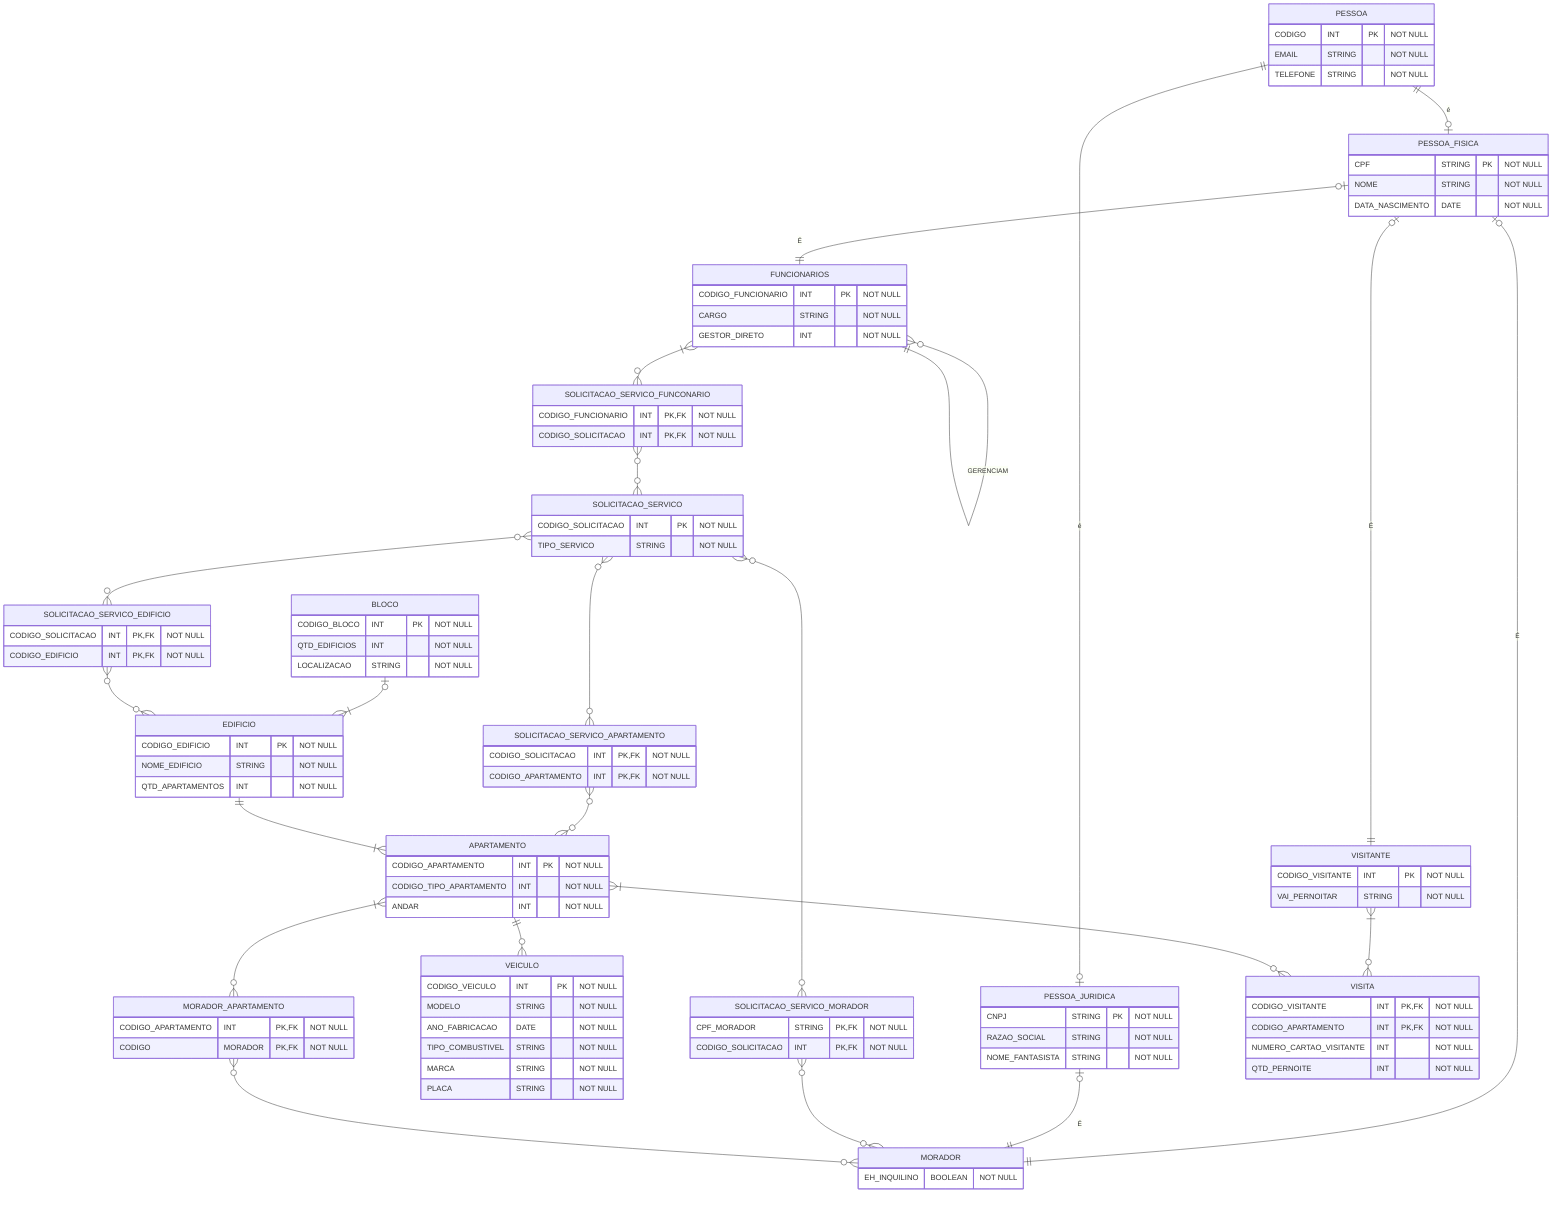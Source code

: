 erDiagram

PESSOA {
    CODIGO INT PK "NOT NULL"
    EMAIL STRING "NOT NULL"
    TELEFONE STRING "NOT NULL"
}

FUNCIONARIOS{
    CODIGO_FUNCIONARIO INT PK "NOT NULL"
    CARGO STRING "NOT NULL"
    GESTOR_DIRETO INT "NOT NULL"    
}

PESSOA_FISICA{
    CPF STRING PK "NOT NULL"
    NOME STRING "NOT NULL"
    DATA_NASCIMENTO DATE "NOT NULL"
}

PESSOA_JURIDICA{
    CNPJ STRING PK "NOT NULL"
    RAZAO_SOCIAL STRING "NOT NULL"
    NOME_FANTASISTA STRING "NOT NULL"
}

VISITANTE{
    CODIGO_VISITANTE INT PK "NOT NULL"
    VAI_PERNOITAR STRING  "NOT NULL"
}
MORADOR{
    EH_INQUILINO BOOLEAN "NOT NULL"
}
BLOCO{
    CODIGO_BLOCO INT PK "NOT NULL"
    QTD_EDIFICIOS INT "NOT NULL"
    LOCALIZACAO STRING "NOT NULL"
}
EDIFICIO{
    CODIGO_EDIFICIO INT PK "NOT NULL"
    NOME_EDIFICIO STRING "NOT NULL"
    QTD_APARTAMENTOS INT "NOT NULL"
}
APARTAMENTO{
    CODIGO_APARTAMENTO INT PK "NOT NULL"
    CODIGO_TIPO_APARTAMENTO INT "NOT NULL"
    ANDAR INT "NOT NULL"
}
VEICULO{
    CODIGO_VEICULO INT PK "NOT NULL"
    MODELO STRING "NOT NULL"
    ANO_FABRICACAO DATE "NOT NULL"
    TIPO_COMBUSTIVEL STRING "NOT NULL"
    MARCA STRING "NOT NULL"
    PLACA STRING "NOT NULL"
}
SOLICITACAO_SERVICO{
    CODIGO_SOLICITACAO INT PK "NOT NULL"
    TIPO_SERVICO STRING "NOT NULL"
}

SOLICITACAO_SERVICO_EDIFICIO{
    CODIGO_SOLICITACAO INT PK,FK "NOT NULL"
    CODIGO_EDIFICIO INT PK,FK "NOT NULL"
}

SOLICITACAO_SERVICO_APARTAMENTO{
    CODIGO_SOLICITACAO INT PK,FK "NOT NULL"
    CODIGO_APARTAMENTO INT PK,FK "NOT NULL"
}

SOLICITACAO_SERVICO_FUNCONARIO{
    CODIGO_FUNCIONARIO INT PK,FK "NOT NULL"
    CODIGO_SOLICITACAO INT PK,FK "NOT NULL"
}

SOLICITACAO_SERVICO_MORADOR{
    CPF_MORADOR STRING PK,FK "NOT NULL"
    CODIGO_SOLICITACAO INT PK,FK "NOT NULL"
}

MORADOR_APARTAMENTO{
    CODIGO_APARTAMENTO INT PK,FK "NOT NULL"
    CODIGO MORADOR PK,FK "NOT NULL" 
}

VISITA{
    CODIGO_VISITANTE INT PK,FK "NOT NULL"
    CODIGO_APARTAMENTO INT  PK,FK "NOT NULL"
    NUMERO_CARTAO_VISITANTE INT "NOT NULL"
    QTD_PERNOITE INT "NOT NULL"
}




PESSOA ||--O| PESSOA_FISICA : "é"
PESSOA ||--O| PESSOA_JURIDICA : "é"
FUNCIONARIOS }O--|| FUNCIONARIOS:"GERENCIAM"
FUNCIONARIOS }|--O{ SOLICITACAO_SERVICO_FUNCONARIO:""
SOLICITACAO_SERVICO_FUNCONARIO }O--O{ SOLICITACAO_SERVICO:""
VISITANTE }|--O{ VISITA:""
PESSOA_FISICA o|--|| MORADOR:"É"
PESSOA_FISICA O|--|| FUNCIONARIOS:"É"
PESSOA_JURIDICA o|--|| MORADOR:"É"
SOLICITACAO_SERVICO }O--O{ SOLICITACAO_SERVICO_MORADOR:""
SOLICITACAO_SERVICO_MORADOR }O--O{ MORADOR:""
BLOCO O|--|{ EDIFICIO:""
PESSOA_FISICA o|--|| VISITANTE:"É"
SOLICITACAO_SERVICO_EDIFICIO }O--O{ EDIFICIO:""
SOLICITACAO_SERVICO }O--O{ SOLICITACAO_SERVICO_EDIFICIO:""
APARTAMENTO }|--O{ MORADOR_APARTAMENTO:""
MORADOR_APARTAMENTO }O--O{MORADOR:""
SOLICITACAO_SERVICO }O--O{ SOLICITACAO_SERVICO_APARTAMENTO:""
SOLICITACAO_SERVICO_APARTAMENTO }O--O{ APARTAMENTO:""
EDIFICIO ||--|{ APARTAMENTO:""
APARTAMENTO ||--O{ VEICULO:""
APARTAMENTO }|--O{ VISITA:""